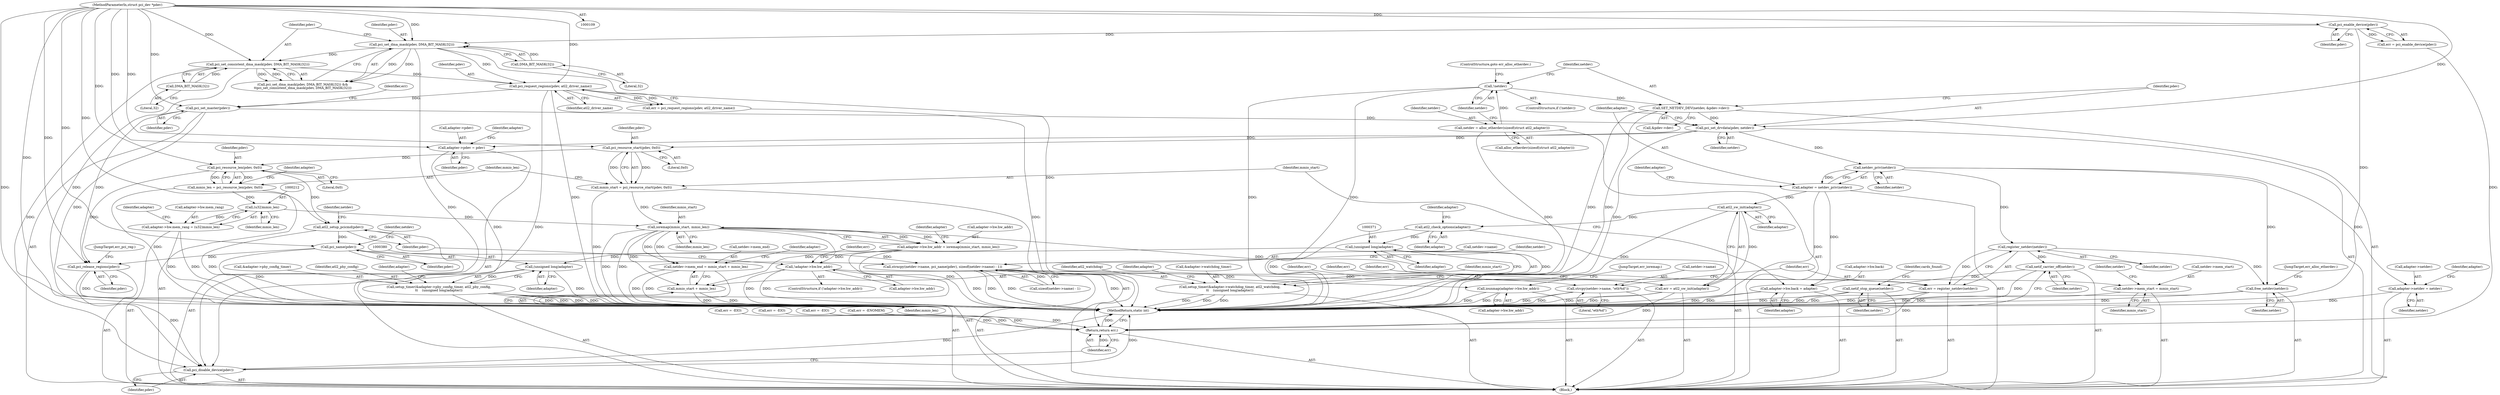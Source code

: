 digraph "0_linux_f43bfaeddc79effbf3d0fcb53ca477cca66f3db8@pointer" {
"1000171" [label="(Call,pci_set_drvdata(pdev, netdev))"];
"1000150" [label="(Call,pci_set_master(pdev))"];
"1000144" [label="(Call,pci_request_regions(pdev, atl2_driver_name))"];
"1000132" [label="(Call,pci_set_dma_mask(pdev, DMA_BIT_MASK(32)))"];
"1000124" [label="(Call,pci_enable_device(pdev))"];
"1000110" [label="(MethodParameterIn,struct pci_dev *pdev)"];
"1000134" [label="(Call,DMA_BIT_MASK(32))"];
"1000136" [label="(Call,pci_set_consistent_dma_mask(pdev, DMA_BIT_MASK(32)))"];
"1000138" [label="(Call,DMA_BIT_MASK(32))"];
"1000165" [label="(Call,SET_NETDEV_DEV(netdev, &pdev->dev))"];
"1000162" [label="(Call,!netdev)"];
"1000156" [label="(Call,netdev = alloc_etherdev(sizeof(struct atl2_adapter)))"];
"1000176" [label="(Call,netdev_priv(netdev))"];
"1000174" [label="(Call,adapter = netdev_priv(netdev))"];
"1000188" [label="(Call,adapter->hw.back = adapter)"];
"1000293" [label="(Call,atl2_sw_init(adapter))"];
"1000291" [label="(Call,err = atl2_sw_init(adapter))"];
"1000434" [label="(Return,return err;)"];
"1000362" [label="(Call,atl2_check_options(adapter))"];
"1000370" [label="(Call,(unsigned long)adapter)"];
"1000364" [label="(Call,setup_timer(&adapter->watchdog_timer, atl2_watchdog,\n\t\t    (unsigned long)adapter))"];
"1000379" [label="(Call,(unsigned long)adapter)"];
"1000373" [label="(Call,setup_timer(&adapter->phy_config_timer, atl2_phy_config,\n\t\t    (unsigned long)adapter))"];
"1000178" [label="(Call,adapter->netdev = netdev)"];
"1000401" [label="(Call,register_netdev(netdev))"];
"1000399" [label="(Call,err = register_netdev(netdev))"];
"1000406" [label="(Call,netif_carrier_off(netdev))"];
"1000408" [label="(Call,netif_stop_queue(netdev))"];
"1000425" [label="(Call,free_netdev(netdev))"];
"1000183" [label="(Call,adapter->pdev = pdev)"];
"1000197" [label="(Call,pci_resource_start(pdev, 0x0))"];
"1000195" [label="(Call,mmio_start = pci_resource_start(pdev, 0x0))"];
"1000220" [label="(Call,ioremap(mmio_start, mmio_len))"];
"1000214" [label="(Call,adapter->hw.hw_addr = ioremap(mmio_start, mmio_len))"];
"1000224" [label="(Call,!adapter->hw.hw_addr)"];
"1000418" [label="(Call,iounmap(adapter->hw.hw_addr))"];
"1000269" [label="(Call,netdev->mem_start = mmio_start)"];
"1000274" [label="(Call,netdev->mem_end = mmio_start + mmio_len)"];
"1000278" [label="(Call,mmio_start + mmio_len)"];
"1000202" [label="(Call,pci_resource_len(pdev, 0x0))"];
"1000200" [label="(Call,mmio_len = pci_resource_len(pdev, 0x0))"];
"1000211" [label="(Call,(u32)mmio_len)"];
"1000205" [label="(Call,adapter->hw.mem_rang = (u32)mmio_len)"];
"1000236" [label="(Call,atl2_setup_pcicmd(pdev))"];
"1000261" [label="(Call,pci_name(pdev))"];
"1000257" [label="(Call,strncpy(netdev->name, pci_name(pdev), sizeof(netdev->name) - 1))"];
"1000394" [label="(Call,strcpy(netdev->name, \"eth%d\"))"];
"1000428" [label="(Call,pci_release_regions(pdev))"];
"1000432" [label="(Call,pci_disable_device(pdev))"];
"1000177" [label="(Identifier,netdev)"];
"1000112" [label="(Block,)"];
"1000231" [label="(Call,err = -EIO)"];
"1000269" [label="(Call,netdev->mem_start = mmio_start)"];
"1000435" [label="(Identifier,err)"];
"1000200" [label="(Call,mmio_len = pci_resource_len(pdev, 0x0))"];
"1000222" [label="(Identifier,mmio_len)"];
"1000152" [label="(Call,err = -ENOMEM)"];
"1000432" [label="(Call,pci_disable_device(pdev))"];
"1000266" [label="(Identifier,netdev)"];
"1000262" [label="(Identifier,pdev)"];
"1000225" [label="(Call,adapter->hw.hw_addr)"];
"1000133" [label="(Identifier,pdev)"];
"1000404" [label="(Identifier,err)"];
"1000283" [label="(Identifier,adapter)"];
"1000433" [label="(Identifier,pdev)"];
"1000171" [label="(Call,pci_set_drvdata(pdev, netdev))"];
"1000178" [label="(Call,adapter->netdev = netdev)"];
"1000278" [label="(Call,mmio_start + mmio_len)"];
"1000199" [label="(Literal,0x0)"];
"1000137" [label="(Identifier,pdev)"];
"1000188" [label="(Call,adapter->hw.back = adapter)"];
"1000370" [label="(Call,(unsigned long)adapter)"];
"1000134" [label="(Call,DMA_BIT_MASK(32))"];
"1000161" [label="(ControlStructure,if (!netdev))"];
"1000157" [label="(Identifier,netdev)"];
"1000132" [label="(Call,pci_set_dma_mask(pdev, DMA_BIT_MASK(32)))"];
"1000124" [label="(Call,pci_enable_device(pdev))"];
"1000257" [label="(Call,strncpy(netdev->name, pci_name(pdev), sizeof(netdev->name) - 1))"];
"1000424" [label="(JumpTarget,err_ioremap:)"];
"1000271" [label="(Identifier,netdev)"];
"1000146" [label="(Identifier,atl2_driver_name)"];
"1000381" [label="(Identifier,adapter)"];
"1000292" [label="(Identifier,err)"];
"1000328" [label="(Call,err = -EIO)"];
"1000275" [label="(Call,netdev->mem_end)"];
"1000394" [label="(Call,strcpy(netdev->name, \"eth%d\"))"];
"1000176" [label="(Call,netdev_priv(netdev))"];
"1000280" [label="(Identifier,mmio_len)"];
"1000195" [label="(Call,mmio_start = pci_resource_start(pdev, 0x0))"];
"1000179" [label="(Call,adapter->netdev)"];
"1000227" [label="(Identifier,adapter)"];
"1000180" [label="(Identifier,adapter)"];
"1000144" [label="(Call,pci_request_regions(pdev, atl2_driver_name))"];
"1000125" [label="(Identifier,pdev)"];
"1000173" [label="(Identifier,netdev)"];
"1000398" [label="(Literal,\"eth%d\")"];
"1000205" [label="(Call,adapter->hw.mem_rang = (u32)mmio_len)"];
"1000407" [label="(Identifier,netdev)"];
"1000434" [label="(Return,return err;)"];
"1000419" [label="(Call,adapter->hw.hw_addr)"];
"1000203" [label="(Identifier,pdev)"];
"1000131" [label="(Call,pci_set_dma_mask(pdev, DMA_BIT_MASK(32)) &&\n\t\tpci_set_consistent_dma_mask(pdev, DMA_BIT_MASK(32)))"];
"1000429" [label="(Identifier,pdev)"];
"1000261" [label="(Call,pci_name(pdev))"];
"1000138" [label="(Call,DMA_BIT_MASK(32))"];
"1000406" [label="(Call,netif_carrier_off(netdev))"];
"1000162" [label="(Call,!netdev)"];
"1000202" [label="(Call,pci_resource_len(pdev, 0x0))"];
"1000430" [label="(JumpTarget,err_pci_reg:)"];
"1000184" [label="(Call,adapter->pdev)"];
"1000291" [label="(Call,err = atl2_sw_init(adapter))"];
"1000367" [label="(Identifier,adapter)"];
"1000175" [label="(Identifier,adapter)"];
"1000376" [label="(Identifier,adapter)"];
"1000172" [label="(Identifier,pdev)"];
"1000191" [label="(Identifier,adapter)"];
"1000273" [label="(Identifier,mmio_start)"];
"1000122" [label="(Call,err = pci_enable_device(pdev))"];
"1000139" [label="(Literal,32)"];
"1000232" [label="(Identifier,err)"];
"1000183" [label="(Call,adapter->pdev = pdev)"];
"1000395" [label="(Call,netdev->name)"];
"1000174" [label="(Call,adapter = netdev_priv(netdev))"];
"1000270" [label="(Call,netdev->mem_start)"];
"1000363" [label="(Identifier,adapter)"];
"1000385" [label="(Identifier,adapter)"];
"1000213" [label="(Identifier,mmio_len)"];
"1000158" [label="(Call,alloc_etherdev(sizeof(struct atl2_adapter)))"];
"1000198" [label="(Identifier,pdev)"];
"1000426" [label="(Identifier,netdev)"];
"1000364" [label="(Call,setup_timer(&adapter->watchdog_timer, atl2_watchdog,\n\t\t    (unsigned long)adapter))"];
"1000418" [label="(Call,iounmap(adapter->hw.hw_addr))"];
"1000208" [label="(Identifier,adapter)"];
"1000110" [label="(MethodParameterIn,struct pci_dev *pdev)"];
"1000362" [label="(Call,atl2_check_options(adapter))"];
"1000379" [label="(Call,(unsigned long)adapter)"];
"1000400" [label="(Identifier,err)"];
"1000215" [label="(Call,adapter->hw.hw_addr)"];
"1000411" [label="(Identifier,cards_found)"];
"1000167" [label="(Call,&pdev->dev)"];
"1000153" [label="(Identifier,err)"];
"1000217" [label="(Identifier,adapter)"];
"1000185" [label="(Identifier,adapter)"];
"1000220" [label="(Call,ioremap(mmio_start, mmio_len))"];
"1000204" [label="(Literal,0x0)"];
"1000135" [label="(Literal,32)"];
"1000201" [label="(Identifier,mmio_len)"];
"1000189" [label="(Call,adapter->hw.back)"];
"1000399" [label="(Call,err = register_netdev(netdev))"];
"1000182" [label="(Identifier,netdev)"];
"1000258" [label="(Call,netdev->name)"];
"1000165" [label="(Call,SET_NETDEV_DEV(netdev, &pdev->dev))"];
"1000197" [label="(Call,pci_resource_start(pdev, 0x0))"];
"1000428" [label="(Call,pci_release_regions(pdev))"];
"1000164" [label="(ControlStructure,goto err_alloc_etherdev;)"];
"1000401" [label="(Call,register_netdev(netdev))"];
"1000357" [label="(Call,err = -EIO)"];
"1000276" [label="(Identifier,netdev)"];
"1000373" [label="(Call,setup_timer(&adapter->phy_config_timer, atl2_phy_config,\n\t\t    (unsigned long)adapter))"];
"1000223" [label="(ControlStructure,if (!adapter->hw.hw_addr))"];
"1000237" [label="(Identifier,pdev)"];
"1000436" [label="(MethodReturn,static int)"];
"1000296" [label="(Identifier,err)"];
"1000145" [label="(Identifier,pdev)"];
"1000263" [label="(Call,sizeof(netdev->name) - 1)"];
"1000194" [label="(Identifier,adapter)"];
"1000274" [label="(Call,netdev->mem_end = mmio_start + mmio_len)"];
"1000166" [label="(Identifier,netdev)"];
"1000214" [label="(Call,adapter->hw.hw_addr = ioremap(mmio_start, mmio_len))"];
"1000293" [label="(Call,atl2_sw_init(adapter))"];
"1000206" [label="(Call,adapter->hw.mem_rang)"];
"1000187" [label="(Identifier,pdev)"];
"1000365" [label="(Call,&adapter->watchdog_timer)"];
"1000408" [label="(Call,netif_stop_queue(netdev))"];
"1000279" [label="(Identifier,mmio_start)"];
"1000224" [label="(Call,!adapter->hw.hw_addr)"];
"1000221" [label="(Identifier,mmio_start)"];
"1000294" [label="(Identifier,adapter)"];
"1000427" [label="(JumpTarget,err_alloc_etherdev:)"];
"1000425" [label="(Call,free_netdev(netdev))"];
"1000151" [label="(Identifier,pdev)"];
"1000369" [label="(Identifier,atl2_watchdog)"];
"1000150" [label="(Call,pci_set_master(pdev))"];
"1000136" [label="(Call,pci_set_consistent_dma_mask(pdev, DMA_BIT_MASK(32)))"];
"1000372" [label="(Identifier,adapter)"];
"1000374" [label="(Call,&adapter->phy_config_timer)"];
"1000236" [label="(Call,atl2_setup_pcicmd(pdev))"];
"1000240" [label="(Identifier,netdev)"];
"1000402" [label="(Identifier,netdev)"];
"1000142" [label="(Call,err = pci_request_regions(pdev, atl2_driver_name))"];
"1000156" [label="(Call,netdev = alloc_etherdev(sizeof(struct atl2_adapter)))"];
"1000196" [label="(Identifier,mmio_start)"];
"1000378" [label="(Identifier,atl2_phy_config)"];
"1000409" [label="(Identifier,netdev)"];
"1000211" [label="(Call,(u32)mmio_len)"];
"1000163" [label="(Identifier,netdev)"];
"1000171" -> "1000112"  [label="AST: "];
"1000171" -> "1000173"  [label="CFG: "];
"1000172" -> "1000171"  [label="AST: "];
"1000173" -> "1000171"  [label="AST: "];
"1000175" -> "1000171"  [label="CFG: "];
"1000171" -> "1000436"  [label="DDG: "];
"1000150" -> "1000171"  [label="DDG: "];
"1000110" -> "1000171"  [label="DDG: "];
"1000165" -> "1000171"  [label="DDG: "];
"1000171" -> "1000176"  [label="DDG: "];
"1000171" -> "1000183"  [label="DDG: "];
"1000171" -> "1000197"  [label="DDG: "];
"1000150" -> "1000112"  [label="AST: "];
"1000150" -> "1000151"  [label="CFG: "];
"1000151" -> "1000150"  [label="AST: "];
"1000153" -> "1000150"  [label="CFG: "];
"1000150" -> "1000436"  [label="DDG: "];
"1000144" -> "1000150"  [label="DDG: "];
"1000110" -> "1000150"  [label="DDG: "];
"1000150" -> "1000428"  [label="DDG: "];
"1000144" -> "1000142"  [label="AST: "];
"1000144" -> "1000146"  [label="CFG: "];
"1000145" -> "1000144"  [label="AST: "];
"1000146" -> "1000144"  [label="AST: "];
"1000142" -> "1000144"  [label="CFG: "];
"1000144" -> "1000436"  [label="DDG: "];
"1000144" -> "1000142"  [label="DDG: "];
"1000144" -> "1000142"  [label="DDG: "];
"1000132" -> "1000144"  [label="DDG: "];
"1000136" -> "1000144"  [label="DDG: "];
"1000110" -> "1000144"  [label="DDG: "];
"1000144" -> "1000432"  [label="DDG: "];
"1000132" -> "1000131"  [label="AST: "];
"1000132" -> "1000134"  [label="CFG: "];
"1000133" -> "1000132"  [label="AST: "];
"1000134" -> "1000132"  [label="AST: "];
"1000137" -> "1000132"  [label="CFG: "];
"1000131" -> "1000132"  [label="CFG: "];
"1000132" -> "1000436"  [label="DDG: "];
"1000132" -> "1000131"  [label="DDG: "];
"1000132" -> "1000131"  [label="DDG: "];
"1000124" -> "1000132"  [label="DDG: "];
"1000110" -> "1000132"  [label="DDG: "];
"1000134" -> "1000132"  [label="DDG: "];
"1000132" -> "1000136"  [label="DDG: "];
"1000132" -> "1000432"  [label="DDG: "];
"1000124" -> "1000122"  [label="AST: "];
"1000124" -> "1000125"  [label="CFG: "];
"1000125" -> "1000124"  [label="AST: "];
"1000122" -> "1000124"  [label="CFG: "];
"1000124" -> "1000436"  [label="DDG: "];
"1000124" -> "1000122"  [label="DDG: "];
"1000110" -> "1000124"  [label="DDG: "];
"1000110" -> "1000109"  [label="AST: "];
"1000110" -> "1000436"  [label="DDG: "];
"1000110" -> "1000136"  [label="DDG: "];
"1000110" -> "1000183"  [label="DDG: "];
"1000110" -> "1000197"  [label="DDG: "];
"1000110" -> "1000202"  [label="DDG: "];
"1000110" -> "1000236"  [label="DDG: "];
"1000110" -> "1000261"  [label="DDG: "];
"1000110" -> "1000428"  [label="DDG: "];
"1000110" -> "1000432"  [label="DDG: "];
"1000134" -> "1000135"  [label="CFG: "];
"1000135" -> "1000134"  [label="AST: "];
"1000136" -> "1000131"  [label="AST: "];
"1000136" -> "1000138"  [label="CFG: "];
"1000137" -> "1000136"  [label="AST: "];
"1000138" -> "1000136"  [label="AST: "];
"1000131" -> "1000136"  [label="CFG: "];
"1000136" -> "1000436"  [label="DDG: "];
"1000136" -> "1000131"  [label="DDG: "];
"1000136" -> "1000131"  [label="DDG: "];
"1000138" -> "1000136"  [label="DDG: "];
"1000136" -> "1000432"  [label="DDG: "];
"1000138" -> "1000139"  [label="CFG: "];
"1000139" -> "1000138"  [label="AST: "];
"1000165" -> "1000112"  [label="AST: "];
"1000165" -> "1000167"  [label="CFG: "];
"1000166" -> "1000165"  [label="AST: "];
"1000167" -> "1000165"  [label="AST: "];
"1000172" -> "1000165"  [label="CFG: "];
"1000165" -> "1000436"  [label="DDG: "];
"1000165" -> "1000436"  [label="DDG: "];
"1000162" -> "1000165"  [label="DDG: "];
"1000162" -> "1000161"  [label="AST: "];
"1000162" -> "1000163"  [label="CFG: "];
"1000163" -> "1000162"  [label="AST: "];
"1000164" -> "1000162"  [label="CFG: "];
"1000166" -> "1000162"  [label="CFG: "];
"1000162" -> "1000436"  [label="DDG: "];
"1000162" -> "1000436"  [label="DDG: "];
"1000156" -> "1000162"  [label="DDG: "];
"1000156" -> "1000112"  [label="AST: "];
"1000156" -> "1000158"  [label="CFG: "];
"1000157" -> "1000156"  [label="AST: "];
"1000158" -> "1000156"  [label="AST: "];
"1000163" -> "1000156"  [label="CFG: "];
"1000156" -> "1000436"  [label="DDG: "];
"1000176" -> "1000174"  [label="AST: "];
"1000176" -> "1000177"  [label="CFG: "];
"1000177" -> "1000176"  [label="AST: "];
"1000174" -> "1000176"  [label="CFG: "];
"1000176" -> "1000174"  [label="DDG: "];
"1000176" -> "1000178"  [label="DDG: "];
"1000176" -> "1000401"  [label="DDG: "];
"1000176" -> "1000425"  [label="DDG: "];
"1000174" -> "1000112"  [label="AST: "];
"1000175" -> "1000174"  [label="AST: "];
"1000180" -> "1000174"  [label="CFG: "];
"1000174" -> "1000436"  [label="DDG: "];
"1000174" -> "1000188"  [label="DDG: "];
"1000174" -> "1000293"  [label="DDG: "];
"1000188" -> "1000112"  [label="AST: "];
"1000188" -> "1000194"  [label="CFG: "];
"1000189" -> "1000188"  [label="AST: "];
"1000194" -> "1000188"  [label="AST: "];
"1000196" -> "1000188"  [label="CFG: "];
"1000188" -> "1000436"  [label="DDG: "];
"1000188" -> "1000436"  [label="DDG: "];
"1000293" -> "1000291"  [label="AST: "];
"1000293" -> "1000294"  [label="CFG: "];
"1000294" -> "1000293"  [label="AST: "];
"1000291" -> "1000293"  [label="CFG: "];
"1000293" -> "1000436"  [label="DDG: "];
"1000293" -> "1000291"  [label="DDG: "];
"1000293" -> "1000362"  [label="DDG: "];
"1000291" -> "1000112"  [label="AST: "];
"1000292" -> "1000291"  [label="AST: "];
"1000296" -> "1000291"  [label="CFG: "];
"1000291" -> "1000436"  [label="DDG: "];
"1000291" -> "1000436"  [label="DDG: "];
"1000291" -> "1000434"  [label="DDG: "];
"1000434" -> "1000112"  [label="AST: "];
"1000434" -> "1000435"  [label="CFG: "];
"1000435" -> "1000434"  [label="AST: "];
"1000436" -> "1000434"  [label="CFG: "];
"1000434" -> "1000436"  [label="DDG: "];
"1000435" -> "1000434"  [label="DDG: "];
"1000122" -> "1000434"  [label="DDG: "];
"1000231" -> "1000434"  [label="DDG: "];
"1000142" -> "1000434"  [label="DDG: "];
"1000399" -> "1000434"  [label="DDG: "];
"1000357" -> "1000434"  [label="DDG: "];
"1000152" -> "1000434"  [label="DDG: "];
"1000328" -> "1000434"  [label="DDG: "];
"1000362" -> "1000112"  [label="AST: "];
"1000362" -> "1000363"  [label="CFG: "];
"1000363" -> "1000362"  [label="AST: "];
"1000367" -> "1000362"  [label="CFG: "];
"1000362" -> "1000436"  [label="DDG: "];
"1000362" -> "1000370"  [label="DDG: "];
"1000370" -> "1000364"  [label="AST: "];
"1000370" -> "1000372"  [label="CFG: "];
"1000371" -> "1000370"  [label="AST: "];
"1000372" -> "1000370"  [label="AST: "];
"1000364" -> "1000370"  [label="CFG: "];
"1000370" -> "1000364"  [label="DDG: "];
"1000370" -> "1000379"  [label="DDG: "];
"1000364" -> "1000112"  [label="AST: "];
"1000365" -> "1000364"  [label="AST: "];
"1000369" -> "1000364"  [label="AST: "];
"1000376" -> "1000364"  [label="CFG: "];
"1000364" -> "1000436"  [label="DDG: "];
"1000364" -> "1000436"  [label="DDG: "];
"1000364" -> "1000436"  [label="DDG: "];
"1000379" -> "1000373"  [label="AST: "];
"1000379" -> "1000381"  [label="CFG: "];
"1000380" -> "1000379"  [label="AST: "];
"1000381" -> "1000379"  [label="AST: "];
"1000373" -> "1000379"  [label="CFG: "];
"1000379" -> "1000436"  [label="DDG: "];
"1000379" -> "1000373"  [label="DDG: "];
"1000373" -> "1000112"  [label="AST: "];
"1000374" -> "1000373"  [label="AST: "];
"1000378" -> "1000373"  [label="AST: "];
"1000385" -> "1000373"  [label="CFG: "];
"1000373" -> "1000436"  [label="DDG: "];
"1000373" -> "1000436"  [label="DDG: "];
"1000373" -> "1000436"  [label="DDG: "];
"1000373" -> "1000436"  [label="DDG: "];
"1000178" -> "1000112"  [label="AST: "];
"1000178" -> "1000182"  [label="CFG: "];
"1000179" -> "1000178"  [label="AST: "];
"1000182" -> "1000178"  [label="AST: "];
"1000185" -> "1000178"  [label="CFG: "];
"1000178" -> "1000436"  [label="DDG: "];
"1000401" -> "1000399"  [label="AST: "];
"1000401" -> "1000402"  [label="CFG: "];
"1000402" -> "1000401"  [label="AST: "];
"1000399" -> "1000401"  [label="CFG: "];
"1000401" -> "1000399"  [label="DDG: "];
"1000401" -> "1000406"  [label="DDG: "];
"1000401" -> "1000425"  [label="DDG: "];
"1000399" -> "1000112"  [label="AST: "];
"1000400" -> "1000399"  [label="AST: "];
"1000404" -> "1000399"  [label="CFG: "];
"1000399" -> "1000436"  [label="DDG: "];
"1000399" -> "1000436"  [label="DDG: "];
"1000406" -> "1000112"  [label="AST: "];
"1000406" -> "1000407"  [label="CFG: "];
"1000407" -> "1000406"  [label="AST: "];
"1000409" -> "1000406"  [label="CFG: "];
"1000406" -> "1000436"  [label="DDG: "];
"1000406" -> "1000408"  [label="DDG: "];
"1000408" -> "1000112"  [label="AST: "];
"1000408" -> "1000409"  [label="CFG: "];
"1000409" -> "1000408"  [label="AST: "];
"1000411" -> "1000408"  [label="CFG: "];
"1000408" -> "1000436"  [label="DDG: "];
"1000408" -> "1000436"  [label="DDG: "];
"1000425" -> "1000112"  [label="AST: "];
"1000425" -> "1000426"  [label="CFG: "];
"1000426" -> "1000425"  [label="AST: "];
"1000427" -> "1000425"  [label="CFG: "];
"1000425" -> "1000436"  [label="DDG: "];
"1000425" -> "1000436"  [label="DDG: "];
"1000183" -> "1000112"  [label="AST: "];
"1000183" -> "1000187"  [label="CFG: "];
"1000184" -> "1000183"  [label="AST: "];
"1000187" -> "1000183"  [label="AST: "];
"1000191" -> "1000183"  [label="CFG: "];
"1000183" -> "1000436"  [label="DDG: "];
"1000197" -> "1000195"  [label="AST: "];
"1000197" -> "1000199"  [label="CFG: "];
"1000198" -> "1000197"  [label="AST: "];
"1000199" -> "1000197"  [label="AST: "];
"1000195" -> "1000197"  [label="CFG: "];
"1000197" -> "1000195"  [label="DDG: "];
"1000197" -> "1000195"  [label="DDG: "];
"1000197" -> "1000202"  [label="DDG: "];
"1000195" -> "1000112"  [label="AST: "];
"1000196" -> "1000195"  [label="AST: "];
"1000201" -> "1000195"  [label="CFG: "];
"1000195" -> "1000436"  [label="DDG: "];
"1000195" -> "1000220"  [label="DDG: "];
"1000220" -> "1000214"  [label="AST: "];
"1000220" -> "1000222"  [label="CFG: "];
"1000221" -> "1000220"  [label="AST: "];
"1000222" -> "1000220"  [label="AST: "];
"1000214" -> "1000220"  [label="CFG: "];
"1000220" -> "1000436"  [label="DDG: "];
"1000220" -> "1000436"  [label="DDG: "];
"1000220" -> "1000214"  [label="DDG: "];
"1000220" -> "1000214"  [label="DDG: "];
"1000211" -> "1000220"  [label="DDG: "];
"1000220" -> "1000269"  [label="DDG: "];
"1000220" -> "1000274"  [label="DDG: "];
"1000220" -> "1000274"  [label="DDG: "];
"1000220" -> "1000278"  [label="DDG: "];
"1000220" -> "1000278"  [label="DDG: "];
"1000214" -> "1000112"  [label="AST: "];
"1000215" -> "1000214"  [label="AST: "];
"1000227" -> "1000214"  [label="CFG: "];
"1000214" -> "1000436"  [label="DDG: "];
"1000214" -> "1000224"  [label="DDG: "];
"1000224" -> "1000223"  [label="AST: "];
"1000224" -> "1000225"  [label="CFG: "];
"1000225" -> "1000224"  [label="AST: "];
"1000232" -> "1000224"  [label="CFG: "];
"1000237" -> "1000224"  [label="CFG: "];
"1000224" -> "1000436"  [label="DDG: "];
"1000224" -> "1000436"  [label="DDG: "];
"1000224" -> "1000418"  [label="DDG: "];
"1000418" -> "1000112"  [label="AST: "];
"1000418" -> "1000419"  [label="CFG: "];
"1000419" -> "1000418"  [label="AST: "];
"1000424" -> "1000418"  [label="CFG: "];
"1000418" -> "1000436"  [label="DDG: "];
"1000418" -> "1000436"  [label="DDG: "];
"1000269" -> "1000112"  [label="AST: "];
"1000269" -> "1000273"  [label="CFG: "];
"1000270" -> "1000269"  [label="AST: "];
"1000273" -> "1000269"  [label="AST: "];
"1000276" -> "1000269"  [label="CFG: "];
"1000269" -> "1000436"  [label="DDG: "];
"1000274" -> "1000112"  [label="AST: "];
"1000274" -> "1000278"  [label="CFG: "];
"1000275" -> "1000274"  [label="AST: "];
"1000278" -> "1000274"  [label="AST: "];
"1000283" -> "1000274"  [label="CFG: "];
"1000274" -> "1000436"  [label="DDG: "];
"1000274" -> "1000436"  [label="DDG: "];
"1000278" -> "1000280"  [label="CFG: "];
"1000279" -> "1000278"  [label="AST: "];
"1000280" -> "1000278"  [label="AST: "];
"1000278" -> "1000436"  [label="DDG: "];
"1000278" -> "1000436"  [label="DDG: "];
"1000202" -> "1000200"  [label="AST: "];
"1000202" -> "1000204"  [label="CFG: "];
"1000203" -> "1000202"  [label="AST: "];
"1000204" -> "1000202"  [label="AST: "];
"1000200" -> "1000202"  [label="CFG: "];
"1000202" -> "1000200"  [label="DDG: "];
"1000202" -> "1000200"  [label="DDG: "];
"1000202" -> "1000236"  [label="DDG: "];
"1000202" -> "1000428"  [label="DDG: "];
"1000200" -> "1000112"  [label="AST: "];
"1000201" -> "1000200"  [label="AST: "];
"1000208" -> "1000200"  [label="CFG: "];
"1000200" -> "1000436"  [label="DDG: "];
"1000200" -> "1000211"  [label="DDG: "];
"1000211" -> "1000205"  [label="AST: "];
"1000211" -> "1000213"  [label="CFG: "];
"1000212" -> "1000211"  [label="AST: "];
"1000213" -> "1000211"  [label="AST: "];
"1000205" -> "1000211"  [label="CFG: "];
"1000211" -> "1000205"  [label="DDG: "];
"1000205" -> "1000112"  [label="AST: "];
"1000206" -> "1000205"  [label="AST: "];
"1000217" -> "1000205"  [label="CFG: "];
"1000205" -> "1000436"  [label="DDG: "];
"1000205" -> "1000436"  [label="DDG: "];
"1000236" -> "1000112"  [label="AST: "];
"1000236" -> "1000237"  [label="CFG: "];
"1000237" -> "1000236"  [label="AST: "];
"1000240" -> "1000236"  [label="CFG: "];
"1000236" -> "1000436"  [label="DDG: "];
"1000236" -> "1000261"  [label="DDG: "];
"1000261" -> "1000257"  [label="AST: "];
"1000261" -> "1000262"  [label="CFG: "];
"1000262" -> "1000261"  [label="AST: "];
"1000266" -> "1000261"  [label="CFG: "];
"1000261" -> "1000436"  [label="DDG: "];
"1000261" -> "1000257"  [label="DDG: "];
"1000261" -> "1000428"  [label="DDG: "];
"1000257" -> "1000112"  [label="AST: "];
"1000257" -> "1000263"  [label="CFG: "];
"1000258" -> "1000257"  [label="AST: "];
"1000263" -> "1000257"  [label="AST: "];
"1000271" -> "1000257"  [label="CFG: "];
"1000257" -> "1000436"  [label="DDG: "];
"1000257" -> "1000436"  [label="DDG: "];
"1000257" -> "1000436"  [label="DDG: "];
"1000257" -> "1000436"  [label="DDG: "];
"1000263" -> "1000257"  [label="DDG: "];
"1000257" -> "1000394"  [label="DDG: "];
"1000394" -> "1000112"  [label="AST: "];
"1000394" -> "1000398"  [label="CFG: "];
"1000395" -> "1000394"  [label="AST: "];
"1000398" -> "1000394"  [label="AST: "];
"1000400" -> "1000394"  [label="CFG: "];
"1000394" -> "1000436"  [label="DDG: "];
"1000394" -> "1000436"  [label="DDG: "];
"1000428" -> "1000112"  [label="AST: "];
"1000428" -> "1000429"  [label="CFG: "];
"1000429" -> "1000428"  [label="AST: "];
"1000430" -> "1000428"  [label="CFG: "];
"1000428" -> "1000436"  [label="DDG: "];
"1000428" -> "1000432"  [label="DDG: "];
"1000432" -> "1000112"  [label="AST: "];
"1000432" -> "1000433"  [label="CFG: "];
"1000433" -> "1000432"  [label="AST: "];
"1000435" -> "1000432"  [label="CFG: "];
"1000432" -> "1000436"  [label="DDG: "];
"1000432" -> "1000436"  [label="DDG: "];
}
